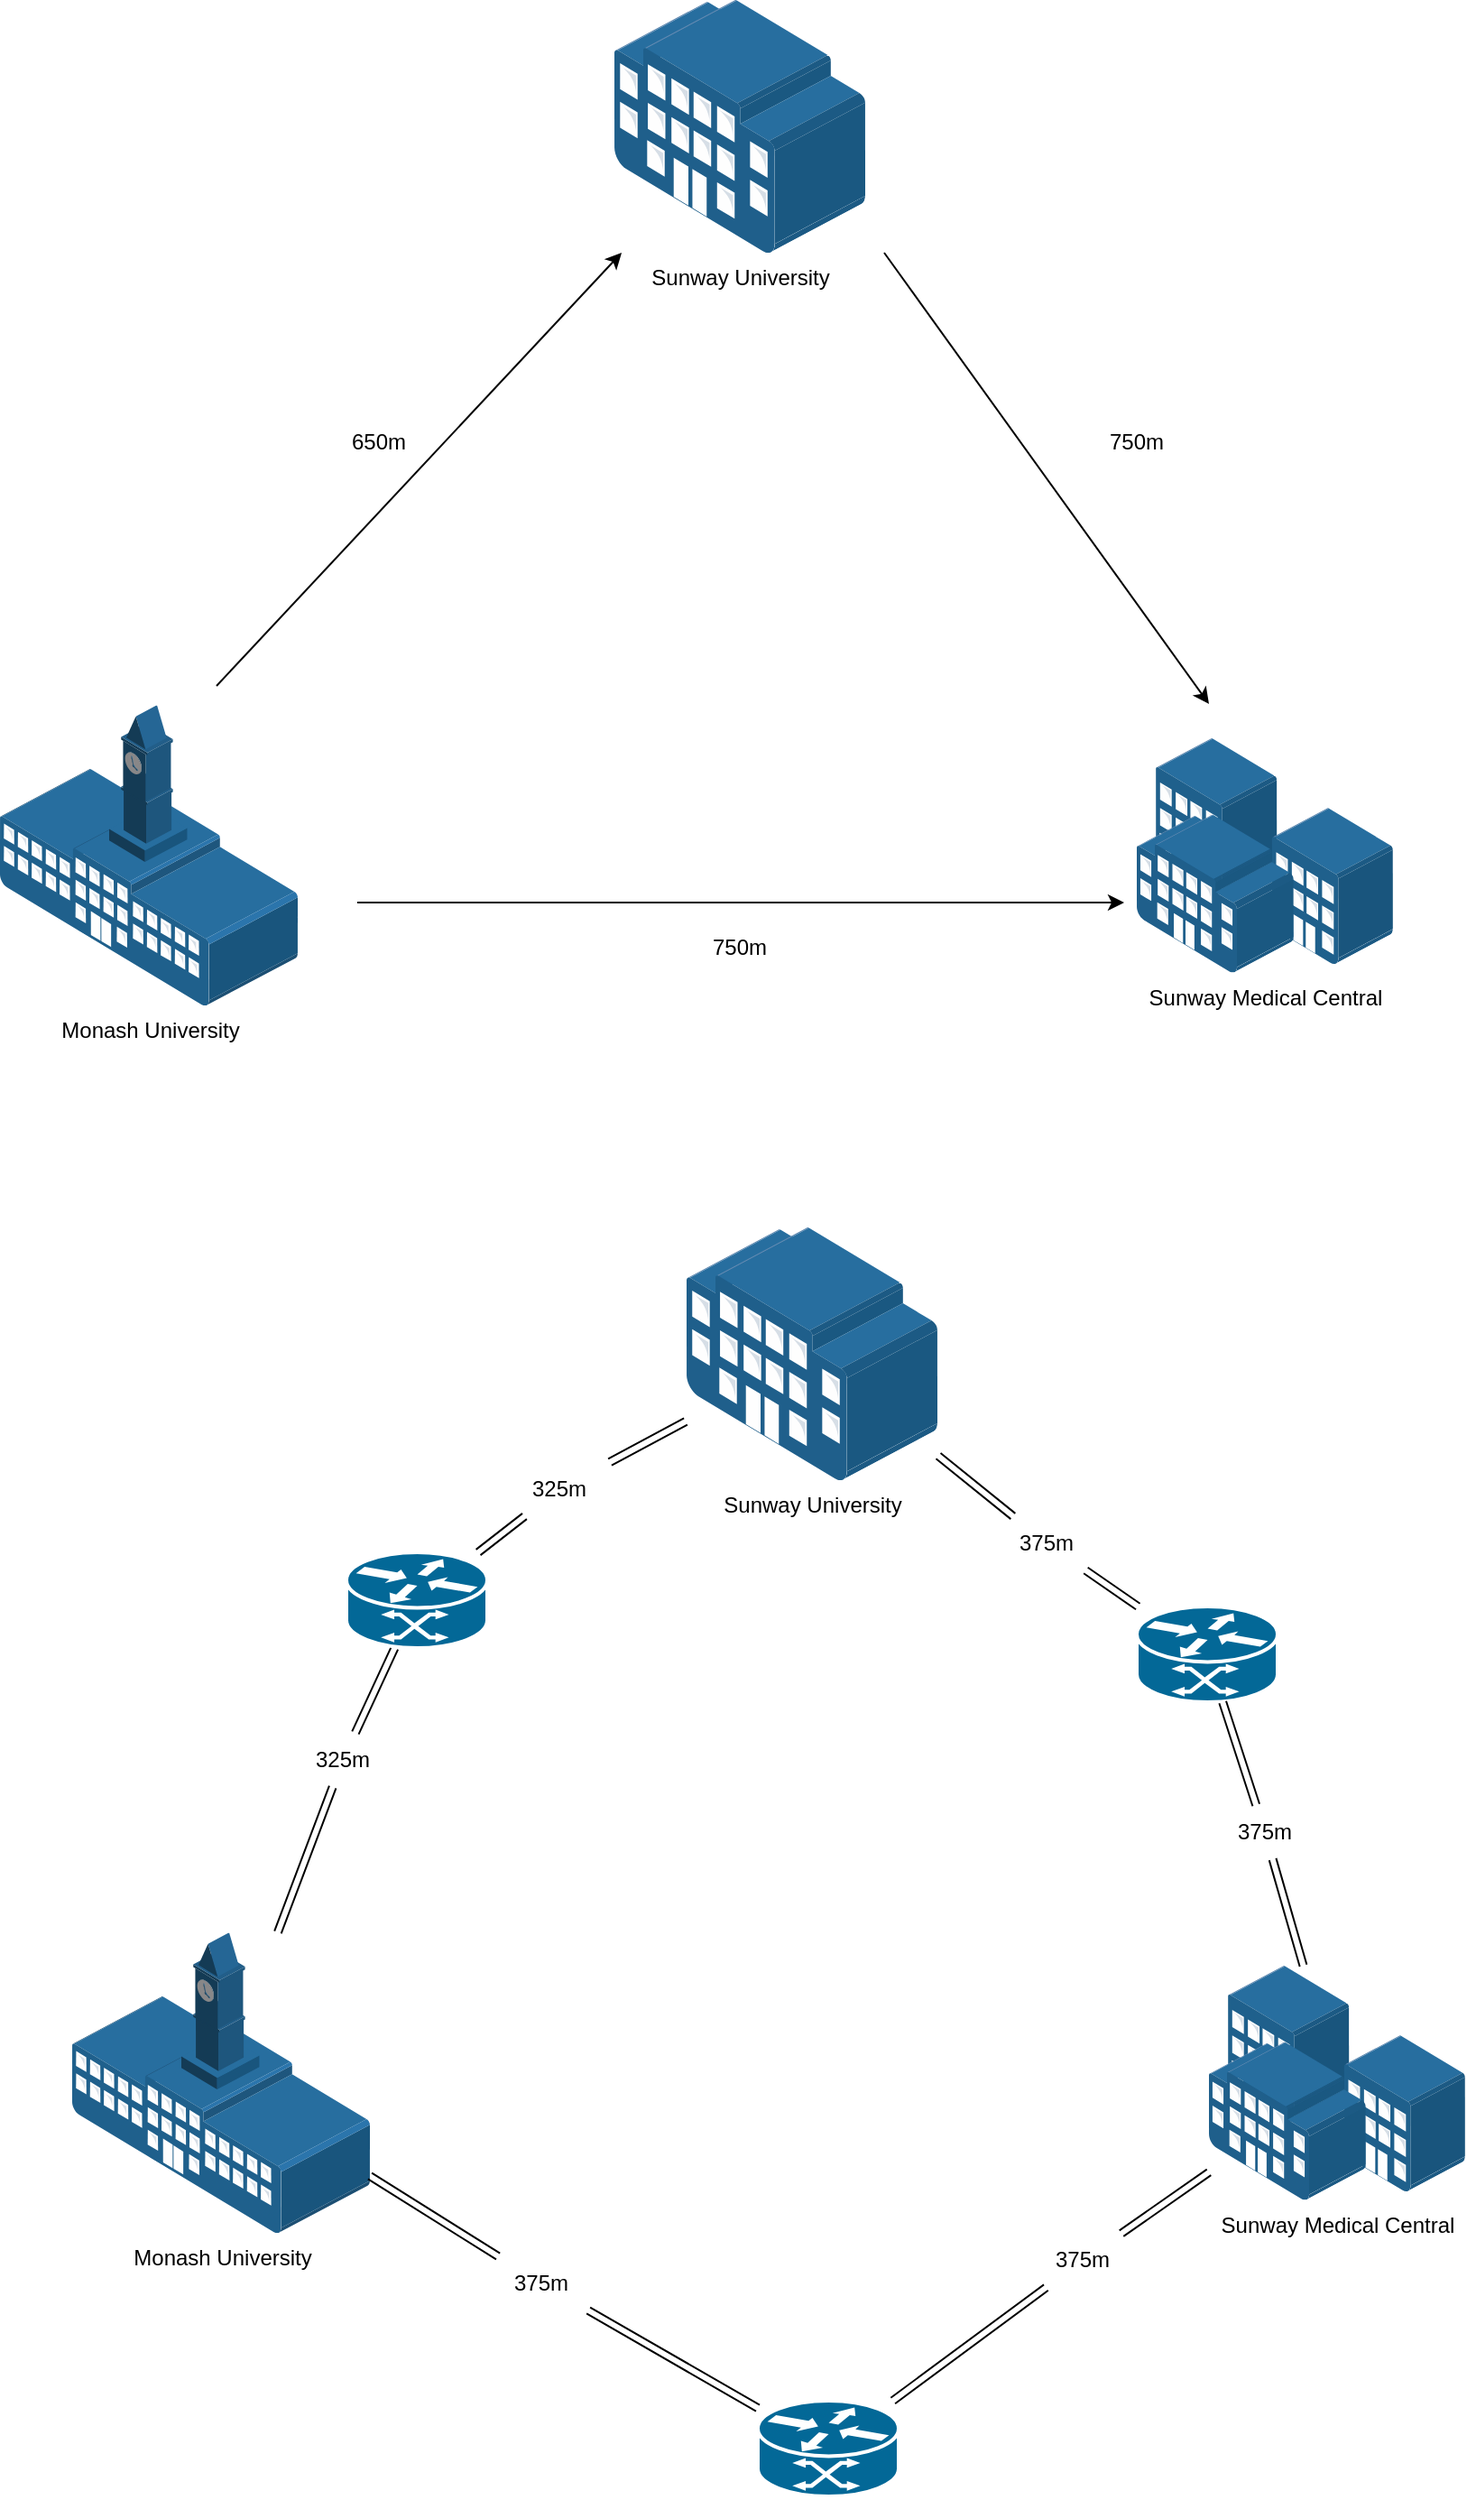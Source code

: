 <mxfile version="20.3.7" type="github">
  <diagram name="Page-1" id="80d4a630-b321-0f5e-ff81-c5a36ef4752d">
    <mxGraphModel dx="1056" dy="593" grid="1" gridSize="10" guides="1" tooltips="1" connect="1" arrows="1" fold="1" page="1" pageScale="1" pageWidth="1100" pageHeight="850" background="none" math="0" shadow="0">
      <root>
        <mxCell id="0" />
        <mxCell id="1" parent="0" />
        <mxCell id="8_gQvbuOxsxqIe7lggPF-1" value="Sunway University" style="points=[];aspect=fixed;html=1;align=center;shadow=0;dashed=0;image;image=img/lib/allied_telesis/buildings/Large_Building.svg;" vertex="1" parent="1">
          <mxGeometry x="480" y="130" width="140" height="140" as="geometry" />
        </mxCell>
        <mxCell id="8_gQvbuOxsxqIe7lggPF-2" value="Sunway Medical Central&lt;br&gt;" style="points=[];aspect=fixed;html=1;align=center;shadow=0;dashed=0;image;image=img/lib/allied_telesis/buildings/Building_Cluster.svg;" vertex="1" parent="1">
          <mxGeometry x="770" y="538.9" width="141.95" height="130" as="geometry" />
        </mxCell>
        <mxCell id="8_gQvbuOxsxqIe7lggPF-3" value="Monash University" style="points=[];aspect=fixed;html=1;align=center;shadow=0;dashed=0;image;image=img/lib/allied_telesis/buildings/School_Building.svg;" vertex="1" parent="1">
          <mxGeometry x="140" y="520.5" width="165" height="166.8" as="geometry" />
        </mxCell>
        <mxCell id="8_gQvbuOxsxqIe7lggPF-5" value="" style="edgeStyle=none;orthogonalLoop=1;jettySize=auto;html=1;rounded=0;" edge="1" parent="1" target="8_gQvbuOxsxqIe7lggPF-1">
          <mxGeometry width="80" relative="1" as="geometry">
            <mxPoint x="260" y="510" as="sourcePoint" />
            <mxPoint x="650" y="550" as="targetPoint" />
            <Array as="points" />
          </mxGeometry>
        </mxCell>
        <mxCell id="8_gQvbuOxsxqIe7lggPF-8" value="650m" style="text;html=1;strokeColor=none;fillColor=none;align=center;verticalAlign=middle;whiteSpace=wrap;rounded=0;" vertex="1" parent="1">
          <mxGeometry x="320" y="360" width="60" height="30" as="geometry" />
        </mxCell>
        <mxCell id="8_gQvbuOxsxqIe7lggPF-9" value="" style="edgeStyle=none;orthogonalLoop=1;jettySize=auto;html=1;rounded=0;" edge="1" parent="1">
          <mxGeometry width="80" relative="1" as="geometry">
            <mxPoint x="630" y="270" as="sourcePoint" />
            <mxPoint x="810" y="520" as="targetPoint" />
            <Array as="points" />
          </mxGeometry>
        </mxCell>
        <mxCell id="8_gQvbuOxsxqIe7lggPF-10" value="750m" style="text;html=1;strokeColor=none;fillColor=none;align=center;verticalAlign=middle;whiteSpace=wrap;rounded=0;" vertex="1" parent="1">
          <mxGeometry x="740" y="360" width="60" height="30" as="geometry" />
        </mxCell>
        <mxCell id="8_gQvbuOxsxqIe7lggPF-11" value="" style="edgeStyle=none;orthogonalLoop=1;jettySize=auto;html=1;rounded=0;" edge="1" parent="1">
          <mxGeometry width="80" relative="1" as="geometry">
            <mxPoint x="338" y="630" as="sourcePoint" />
            <mxPoint x="763" y="630" as="targetPoint" />
            <Array as="points" />
          </mxGeometry>
        </mxCell>
        <mxCell id="8_gQvbuOxsxqIe7lggPF-12" value="750m" style="text;html=1;strokeColor=none;fillColor=none;align=center;verticalAlign=middle;whiteSpace=wrap;rounded=0;" vertex="1" parent="1">
          <mxGeometry x="520" y="640" width="60" height="30" as="geometry" />
        </mxCell>
        <mxCell id="8_gQvbuOxsxqIe7lggPF-29" style="edgeStyle=none;shape=link;rounded=0;orthogonalLoop=1;jettySize=auto;html=1;startArrow=none;" edge="1" parent="1" source="8_gQvbuOxsxqIe7lggPF-19" target="8_gQvbuOxsxqIe7lggPF-28">
          <mxGeometry relative="1" as="geometry" />
        </mxCell>
        <mxCell id="8_gQvbuOxsxqIe7lggPF-13" value="Sunway University" style="points=[];aspect=fixed;html=1;align=center;shadow=0;dashed=0;image;image=img/lib/allied_telesis/buildings/Large_Building.svg;" vertex="1" parent="1">
          <mxGeometry x="520" y="810" width="140" height="140" as="geometry" />
        </mxCell>
        <mxCell id="8_gQvbuOxsxqIe7lggPF-35" style="edgeStyle=none;shape=link;rounded=0;orthogonalLoop=1;jettySize=auto;html=1;startArrow=none;" edge="1" parent="1" source="8_gQvbuOxsxqIe7lggPF-38" target="8_gQvbuOxsxqIe7lggPF-32">
          <mxGeometry relative="1" as="geometry" />
        </mxCell>
        <mxCell id="8_gQvbuOxsxqIe7lggPF-14" value="Sunway Medical Central&lt;br&gt;" style="points=[];aspect=fixed;html=1;align=center;shadow=0;dashed=0;image;image=img/lib/allied_telesis/buildings/Building_Cluster.svg;" vertex="1" parent="1">
          <mxGeometry x="810" y="1218.9" width="141.95" height="130" as="geometry" />
        </mxCell>
        <mxCell id="8_gQvbuOxsxqIe7lggPF-25" style="edgeStyle=none;shape=link;rounded=0;orthogonalLoop=1;jettySize=auto;html=1;startArrow=none;" edge="1" parent="1" source="8_gQvbuOxsxqIe7lggPF-17" target="8_gQvbuOxsxqIe7lggPF-22">
          <mxGeometry relative="1" as="geometry" />
        </mxCell>
        <mxCell id="8_gQvbuOxsxqIe7lggPF-36" style="edgeStyle=none;shape=link;rounded=0;orthogonalLoop=1;jettySize=auto;html=1;startArrow=none;" edge="1" parent="1" source="8_gQvbuOxsxqIe7lggPF-37" target="8_gQvbuOxsxqIe7lggPF-32">
          <mxGeometry relative="1" as="geometry" />
        </mxCell>
        <mxCell id="8_gQvbuOxsxqIe7lggPF-15" value="Monash University" style="points=[];aspect=fixed;html=1;align=center;shadow=0;dashed=0;image;image=img/lib/allied_telesis/buildings/School_Building.svg;" vertex="1" parent="1">
          <mxGeometry x="180" y="1200.5" width="165" height="166.8" as="geometry" />
        </mxCell>
        <mxCell id="8_gQvbuOxsxqIe7lggPF-26" style="edgeStyle=none;shape=link;rounded=0;orthogonalLoop=1;jettySize=auto;html=1;startArrow=none;" edge="1" parent="1" source="8_gQvbuOxsxqIe7lggPF-27" target="8_gQvbuOxsxqIe7lggPF-13">
          <mxGeometry relative="1" as="geometry" />
        </mxCell>
        <mxCell id="8_gQvbuOxsxqIe7lggPF-22" value="" style="shape=mxgraph.cisco.routers.atm_router;sketch=0;html=1;pointerEvents=1;dashed=0;fillColor=#036897;strokeColor=#ffffff;strokeWidth=2;verticalLabelPosition=bottom;verticalAlign=top;align=center;outlineConnect=0;" vertex="1" parent="1">
          <mxGeometry x="332" y="990" width="78" height="53" as="geometry" />
        </mxCell>
        <mxCell id="8_gQvbuOxsxqIe7lggPF-30" style="edgeStyle=none;shape=link;rounded=0;orthogonalLoop=1;jettySize=auto;html=1;startArrow=none;" edge="1" parent="1" source="8_gQvbuOxsxqIe7lggPF-31" target="8_gQvbuOxsxqIe7lggPF-14">
          <mxGeometry relative="1" as="geometry" />
        </mxCell>
        <mxCell id="8_gQvbuOxsxqIe7lggPF-28" value="" style="shape=mxgraph.cisco.routers.atm_router;sketch=0;html=1;pointerEvents=1;dashed=0;fillColor=#036897;strokeColor=#ffffff;strokeWidth=2;verticalLabelPosition=bottom;verticalAlign=top;align=center;outlineConnect=0;" vertex="1" parent="1">
          <mxGeometry x="770" y="1020" width="78" height="53" as="geometry" />
        </mxCell>
        <mxCell id="8_gQvbuOxsxqIe7lggPF-32" value="" style="shape=mxgraph.cisco.routers.atm_router;sketch=0;html=1;pointerEvents=1;dashed=0;fillColor=#036897;strokeColor=#ffffff;strokeWidth=2;verticalLabelPosition=bottom;verticalAlign=top;align=center;outlineConnect=0;" vertex="1" parent="1">
          <mxGeometry x="560" y="1460" width="78" height="53" as="geometry" />
        </mxCell>
        <mxCell id="8_gQvbuOxsxqIe7lggPF-37" value="375m" style="text;html=1;strokeColor=none;fillColor=none;align=center;verticalAlign=middle;whiteSpace=wrap;rounded=0;" vertex="1" parent="1">
          <mxGeometry x="410" y="1380" width="60" height="30" as="geometry" />
        </mxCell>
        <mxCell id="8_gQvbuOxsxqIe7lggPF-39" value="" style="edgeStyle=none;shape=link;rounded=0;orthogonalLoop=1;jettySize=auto;html=1;endArrow=none;" edge="1" parent="1" source="8_gQvbuOxsxqIe7lggPF-15" target="8_gQvbuOxsxqIe7lggPF-37">
          <mxGeometry relative="1" as="geometry">
            <mxPoint x="345" y="1333.572" as="sourcePoint" />
            <mxPoint x="560.0" y="1463.019" as="targetPoint" />
          </mxGeometry>
        </mxCell>
        <mxCell id="8_gQvbuOxsxqIe7lggPF-38" value="375m" style="text;html=1;strokeColor=none;fillColor=none;align=center;verticalAlign=middle;whiteSpace=wrap;rounded=0;" vertex="1" parent="1">
          <mxGeometry x="710" y="1367.3" width="60" height="30" as="geometry" />
        </mxCell>
        <mxCell id="8_gQvbuOxsxqIe7lggPF-40" value="" style="edgeStyle=none;shape=link;rounded=0;orthogonalLoop=1;jettySize=auto;html=1;endArrow=none;" edge="1" parent="1" source="8_gQvbuOxsxqIe7lggPF-14" target="8_gQvbuOxsxqIe7lggPF-38">
          <mxGeometry relative="1" as="geometry">
            <mxPoint x="810.0" y="1334.896" as="sourcePoint" />
            <mxPoint x="635.882" y="1460" as="targetPoint" />
          </mxGeometry>
        </mxCell>
        <mxCell id="8_gQvbuOxsxqIe7lggPF-31" value="375m" style="text;html=1;strokeColor=none;fillColor=none;align=center;verticalAlign=middle;whiteSpace=wrap;rounded=0;" vertex="1" parent="1">
          <mxGeometry x="810.98" y="1130" width="60" height="30" as="geometry" />
        </mxCell>
        <mxCell id="8_gQvbuOxsxqIe7lggPF-41" value="" style="edgeStyle=none;shape=link;rounded=0;orthogonalLoop=1;jettySize=auto;html=1;endArrow=none;" edge="1" parent="1" source="8_gQvbuOxsxqIe7lggPF-28" target="8_gQvbuOxsxqIe7lggPF-31">
          <mxGeometry relative="1" as="geometry">
            <mxPoint x="817.034" y="1073.0" as="sourcePoint" />
            <mxPoint x="861.268" y="1218.9" as="targetPoint" />
          </mxGeometry>
        </mxCell>
        <mxCell id="8_gQvbuOxsxqIe7lggPF-19" value="375m" style="text;html=1;strokeColor=none;fillColor=none;align=center;verticalAlign=middle;whiteSpace=wrap;rounded=0;" vertex="1" parent="1">
          <mxGeometry x="690" y="970" width="60" height="30" as="geometry" />
        </mxCell>
        <mxCell id="8_gQvbuOxsxqIe7lggPF-42" value="" style="edgeStyle=none;shape=link;rounded=0;orthogonalLoop=1;jettySize=auto;html=1;endArrow=none;" edge="1" parent="1" source="8_gQvbuOxsxqIe7lggPF-13" target="8_gQvbuOxsxqIe7lggPF-19">
          <mxGeometry relative="1" as="geometry">
            <mxPoint x="660.0" y="933.219" as="sourcePoint" />
            <mxPoint x="774.144" y="1020" as="targetPoint" />
          </mxGeometry>
        </mxCell>
        <mxCell id="8_gQvbuOxsxqIe7lggPF-27" value="325m" style="text;html=1;strokeColor=none;fillColor=none;align=center;verticalAlign=middle;whiteSpace=wrap;rounded=0;" vertex="1" parent="1">
          <mxGeometry x="420" y="940" width="60" height="30" as="geometry" />
        </mxCell>
        <mxCell id="8_gQvbuOxsxqIe7lggPF-43" value="" style="edgeStyle=none;shape=link;rounded=0;orthogonalLoop=1;jettySize=auto;html=1;endArrow=none;" edge="1" parent="1" source="8_gQvbuOxsxqIe7lggPF-22" target="8_gQvbuOxsxqIe7lggPF-27">
          <mxGeometry relative="1" as="geometry">
            <mxPoint x="398" y="990.961" as="sourcePoint" />
            <mxPoint x="520.0" y="920.455" as="targetPoint" />
          </mxGeometry>
        </mxCell>
        <mxCell id="8_gQvbuOxsxqIe7lggPF-17" value="325m" style="text;html=1;strokeColor=none;fillColor=none;align=center;verticalAlign=middle;whiteSpace=wrap;rounded=0;" vertex="1" parent="1">
          <mxGeometry x="300" y="1090" width="60" height="30" as="geometry" />
        </mxCell>
        <mxCell id="8_gQvbuOxsxqIe7lggPF-44" value="" style="edgeStyle=none;shape=link;rounded=0;orthogonalLoop=1;jettySize=auto;html=1;endArrow=none;" edge="1" parent="1" source="8_gQvbuOxsxqIe7lggPF-15" target="8_gQvbuOxsxqIe7lggPF-17">
          <mxGeometry relative="1" as="geometry">
            <mxPoint x="292.264" y="1200.5" as="sourcePoint" />
            <mxPoint x="349.543" y="1040" as="targetPoint" />
          </mxGeometry>
        </mxCell>
      </root>
    </mxGraphModel>
  </diagram>
</mxfile>
